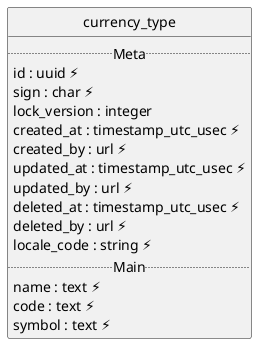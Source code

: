 @startuml uml
skinparam monochrome true
skinparam linetype ortho
hide circle

entity currency_type {
  .. Meta ..
  id : uuid ⚡
  sign : char ⚡
  lock_version : integer
  created_at : timestamp_utc_usec ⚡
  created_by : url ⚡
  updated_at : timestamp_utc_usec ⚡
  updated_by : url ⚡
  deleted_at : timestamp_utc_usec ⚡
  deleted_by : url ⚡
  locale_code : string ⚡
  .. Main ..
  name : text ⚡
  code : text ⚡
  symbol : text ⚡
}

@enduml
